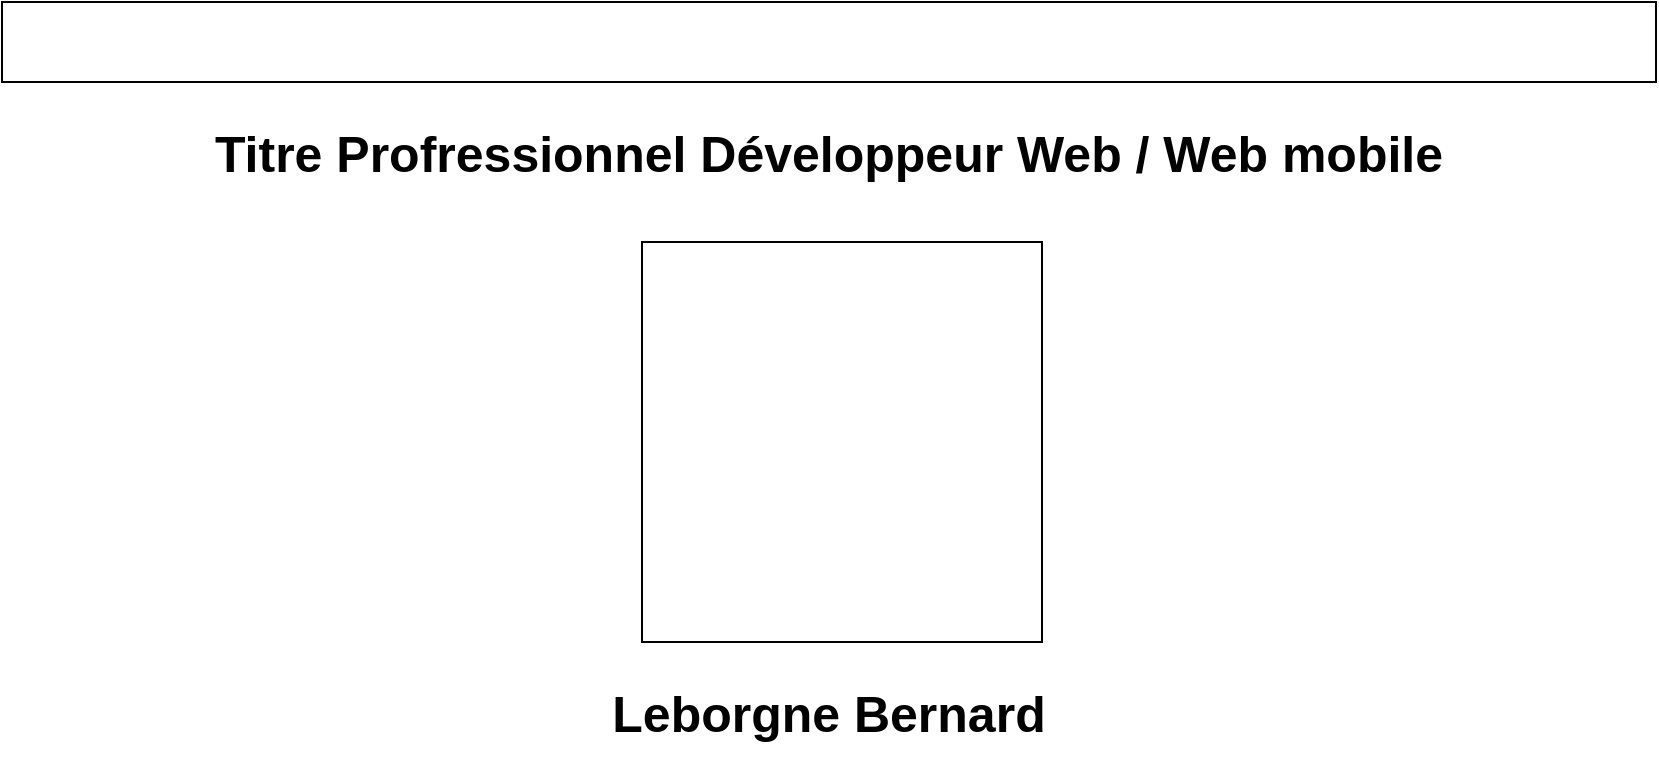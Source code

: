 <mxfile version="14.0.4" type="device"><diagram id="85rkZPnUPxmr_U3jCKhD" name="Page-1"><mxGraphModel dx="982" dy="476" grid="1" gridSize="10" guides="1" tooltips="1" connect="1" arrows="1" fold="1" page="1" pageScale="1" pageWidth="827" pageHeight="1169" math="0" shadow="0"><root><mxCell id="0"/><mxCell id="1" parent="0"/><mxCell id="vtX6pTGwNC9kAQFMnwFs-1" value="" style="rounded=0;whiteSpace=wrap;html=1;" vertex="1" parent="1"><mxGeometry width="827" height="40" as="geometry"/></mxCell><mxCell id="vtX6pTGwNC9kAQFMnwFs-2" value="&lt;font size=&quot;1&quot;&gt;&lt;b style=&quot;font-size: 25px&quot;&gt;Titre Profressionnel Développeur Web / Web mobile&lt;/b&gt;&lt;/font&gt;" style="text;html=1;strokeColor=none;fillColor=none;align=center;verticalAlign=middle;whiteSpace=wrap;rounded=0;" vertex="1" parent="1"><mxGeometry x="98" y="40" width="631" height="70" as="geometry"/></mxCell><mxCell id="vtX6pTGwNC9kAQFMnwFs-3" value="" style="rounded=0;whiteSpace=wrap;html=1;" vertex="1" parent="1"><mxGeometry x="320" y="120" width="200" height="200" as="geometry"/></mxCell><mxCell id="vtX6pTGwNC9kAQFMnwFs-5" value="&lt;font size=&quot;1&quot;&gt;&lt;b style=&quot;font-size: 25px&quot;&gt;Leborgne Bernard&lt;/b&gt;&lt;/font&gt;" style="text;html=1;strokeColor=none;fillColor=none;align=center;verticalAlign=middle;whiteSpace=wrap;rounded=0;" vertex="1" parent="1"><mxGeometry x="98" y="320" width="631" height="70" as="geometry"/></mxCell></root></mxGraphModel></diagram></mxfile>